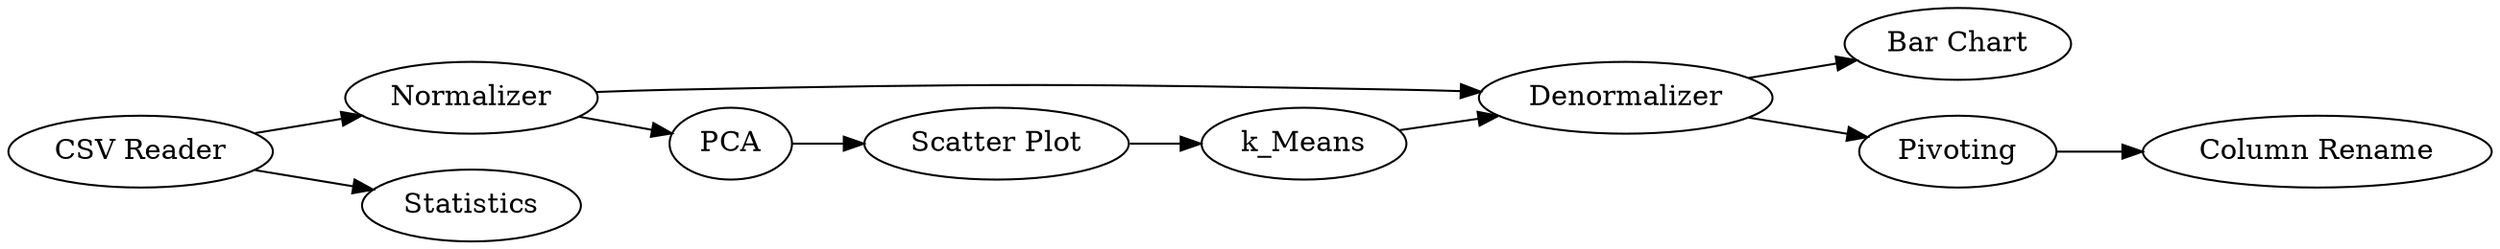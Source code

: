 digraph {
	1 [label="CSV Reader"]
	2 [label=Normalizer]
	3 [label=k_Means]
	4 [label=Denormalizer]
	14 [label=Statistics]
	21 [label="Scatter Plot"]
	26 [label="Bar Chart"]
	27 [label=PCA]
	28 [label=Pivoting]
	29 [label="Column Rename"]
	1 -> 2
	1 -> 14
	2 -> 4
	2 -> 27
	3 -> 4
	4 -> 28
	4 -> 26
	21 -> 3
	27 -> 21
	28 -> 29
	rankdir=LR
}
